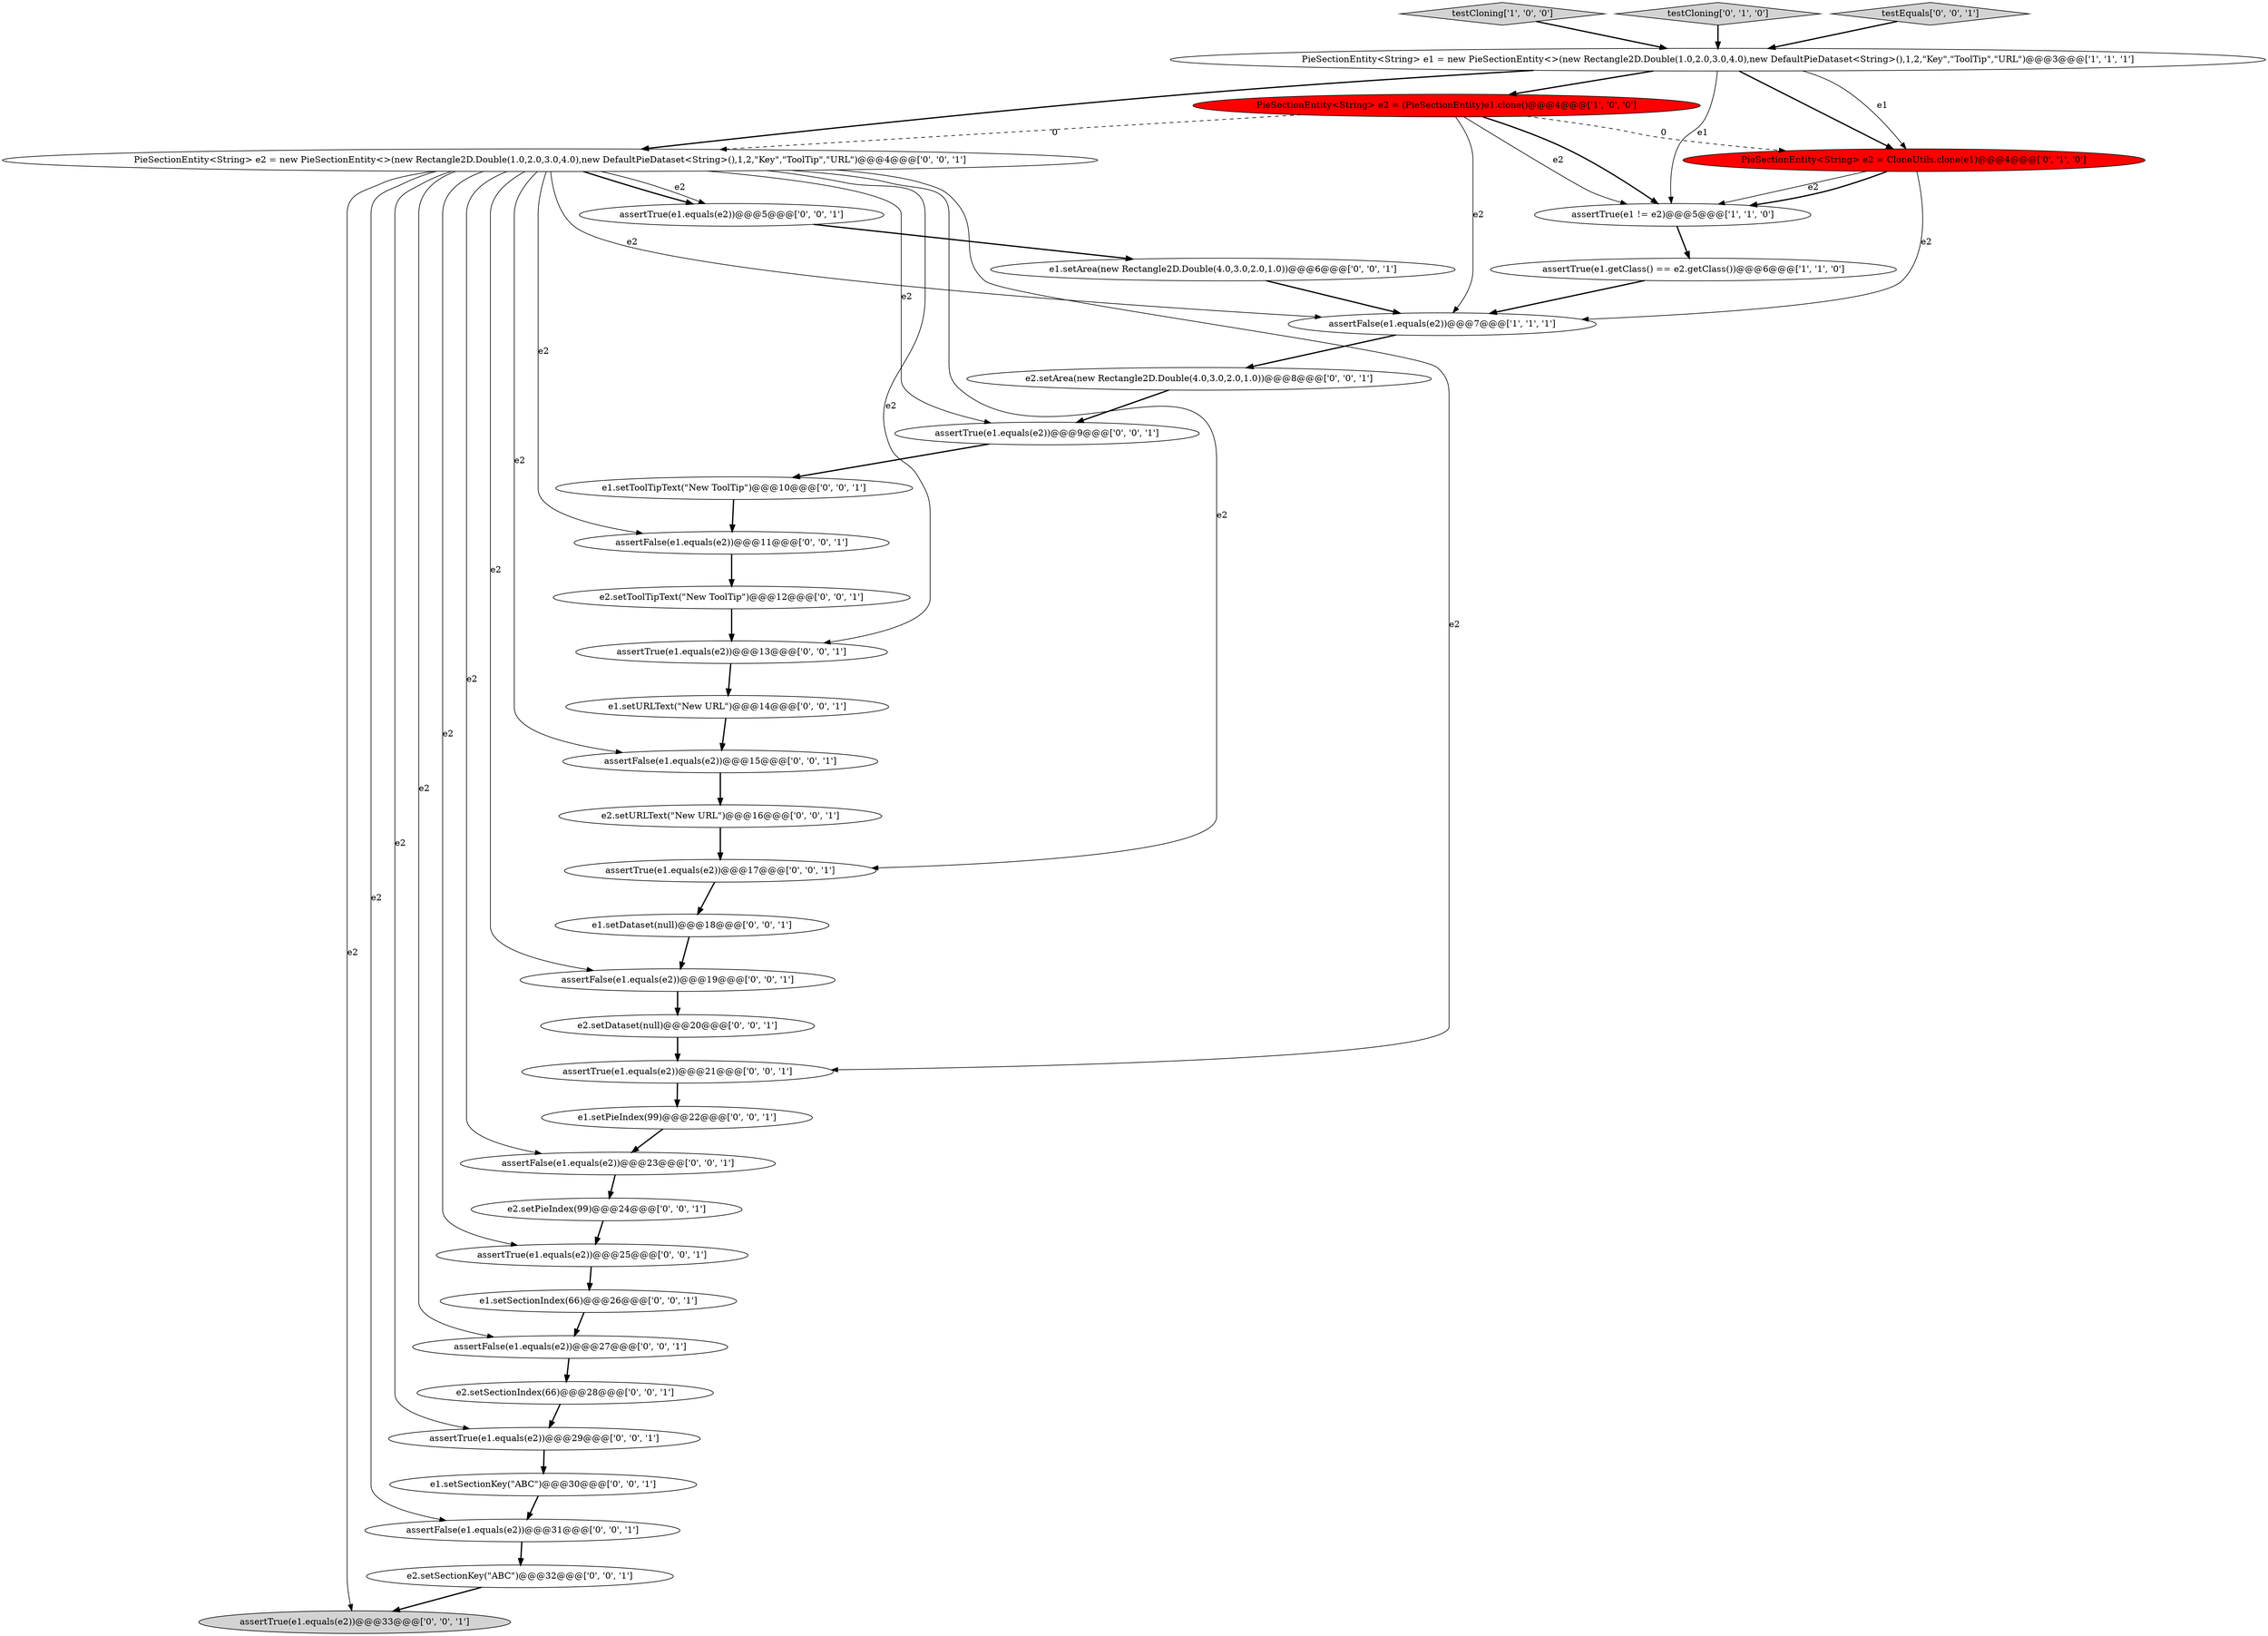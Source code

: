 digraph {
0 [style = filled, label = "testCloning['1', '0', '0']", fillcolor = lightgray, shape = diamond image = "AAA0AAABBB1BBB"];
3 [style = filled, label = "assertTrue(e1.getClass() == e2.getClass())@@@6@@@['1', '1', '0']", fillcolor = white, shape = ellipse image = "AAA0AAABBB1BBB"];
11 [style = filled, label = "e1.setPieIndex(99)@@@22@@@['0', '0', '1']", fillcolor = white, shape = ellipse image = "AAA0AAABBB3BBB"];
13 [style = filled, label = "assertTrue(e1.equals(e2))@@@13@@@['0', '0', '1']", fillcolor = white, shape = ellipse image = "AAA0AAABBB3BBB"];
35 [style = filled, label = "e1.setArea(new Rectangle2D.Double(4.0,3.0,2.0,1.0))@@@6@@@['0', '0', '1']", fillcolor = white, shape = ellipse image = "AAA0AAABBB3BBB"];
21 [style = filled, label = "assertTrue(e1.equals(e2))@@@25@@@['0', '0', '1']", fillcolor = white, shape = ellipse image = "AAA0AAABBB3BBB"];
5 [style = filled, label = "assertTrue(e1 != e2)@@@5@@@['1', '1', '0']", fillcolor = white, shape = ellipse image = "AAA0AAABBB1BBB"];
16 [style = filled, label = "assertTrue(e1.equals(e2))@@@21@@@['0', '0', '1']", fillcolor = white, shape = ellipse image = "AAA0AAABBB3BBB"];
28 [style = filled, label = "e2.setToolTipText(\"New ToolTip\")@@@12@@@['0', '0', '1']", fillcolor = white, shape = ellipse image = "AAA0AAABBB3BBB"];
7 [style = filled, label = "testCloning['0', '1', '0']", fillcolor = lightgray, shape = diamond image = "AAA0AAABBB2BBB"];
2 [style = filled, label = "assertFalse(e1.equals(e2))@@@7@@@['1', '1', '1']", fillcolor = white, shape = ellipse image = "AAA0AAABBB1BBB"];
12 [style = filled, label = "assertFalse(e1.equals(e2))@@@31@@@['0', '0', '1']", fillcolor = white, shape = ellipse image = "AAA0AAABBB3BBB"];
30 [style = filled, label = "e1.setURLText(\"New URL\")@@@14@@@['0', '0', '1']", fillcolor = white, shape = ellipse image = "AAA0AAABBB3BBB"];
24 [style = filled, label = "assertTrue(e1.equals(e2))@@@17@@@['0', '0', '1']", fillcolor = white, shape = ellipse image = "AAA0AAABBB3BBB"];
33 [style = filled, label = "assertTrue(e1.equals(e2))@@@33@@@['0', '0', '1']", fillcolor = lightgray, shape = ellipse image = "AAA0AAABBB3BBB"];
19 [style = filled, label = "PieSectionEntity<String> e2 = new PieSectionEntity<>(new Rectangle2D.Double(1.0,2.0,3.0,4.0),new DefaultPieDataset<String>(),1,2,\"Key\",\"ToolTip\",\"URL\")@@@4@@@['0', '0', '1']", fillcolor = white, shape = ellipse image = "AAA0AAABBB3BBB"];
27 [style = filled, label = "assertFalse(e1.equals(e2))@@@11@@@['0', '0', '1']", fillcolor = white, shape = ellipse image = "AAA0AAABBB3BBB"];
4 [style = filled, label = "PieSectionEntity<String> e2 = (PieSectionEntity)e1.clone()@@@4@@@['1', '0', '0']", fillcolor = red, shape = ellipse image = "AAA1AAABBB1BBB"];
10 [style = filled, label = "e1.setToolTipText(\"New ToolTip\")@@@10@@@['0', '0', '1']", fillcolor = white, shape = ellipse image = "AAA0AAABBB3BBB"];
6 [style = filled, label = "PieSectionEntity<String> e2 = CloneUtils.clone(e1)@@@4@@@['0', '1', '0']", fillcolor = red, shape = ellipse image = "AAA1AAABBB2BBB"];
9 [style = filled, label = "assertFalse(e1.equals(e2))@@@19@@@['0', '0', '1']", fillcolor = white, shape = ellipse image = "AAA0AAABBB3BBB"];
18 [style = filled, label = "e1.setSectionIndex(66)@@@26@@@['0', '0', '1']", fillcolor = white, shape = ellipse image = "AAA0AAABBB3BBB"];
15 [style = filled, label = "assertTrue(e1.equals(e2))@@@29@@@['0', '0', '1']", fillcolor = white, shape = ellipse image = "AAA0AAABBB3BBB"];
29 [style = filled, label = "assertFalse(e1.equals(e2))@@@23@@@['0', '0', '1']", fillcolor = white, shape = ellipse image = "AAA0AAABBB3BBB"];
34 [style = filled, label = "e2.setArea(new Rectangle2D.Double(4.0,3.0,2.0,1.0))@@@8@@@['0', '0', '1']", fillcolor = white, shape = ellipse image = "AAA0AAABBB3BBB"];
20 [style = filled, label = "e2.setSectionIndex(66)@@@28@@@['0', '0', '1']", fillcolor = white, shape = ellipse image = "AAA0AAABBB3BBB"];
32 [style = filled, label = "e1.setSectionKey(\"ABC\")@@@30@@@['0', '0', '1']", fillcolor = white, shape = ellipse image = "AAA0AAABBB3BBB"];
26 [style = filled, label = "assertTrue(e1.equals(e2))@@@5@@@['0', '0', '1']", fillcolor = white, shape = ellipse image = "AAA0AAABBB3BBB"];
36 [style = filled, label = "e2.setDataset(null)@@@20@@@['0', '0', '1']", fillcolor = white, shape = ellipse image = "AAA0AAABBB3BBB"];
25 [style = filled, label = "e2.setSectionKey(\"ABC\")@@@32@@@['0', '0', '1']", fillcolor = white, shape = ellipse image = "AAA0AAABBB3BBB"];
8 [style = filled, label = "e2.setPieIndex(99)@@@24@@@['0', '0', '1']", fillcolor = white, shape = ellipse image = "AAA0AAABBB3BBB"];
17 [style = filled, label = "assertFalse(e1.equals(e2))@@@27@@@['0', '0', '1']", fillcolor = white, shape = ellipse image = "AAA0AAABBB3BBB"];
14 [style = filled, label = "assertTrue(e1.equals(e2))@@@9@@@['0', '0', '1']", fillcolor = white, shape = ellipse image = "AAA0AAABBB3BBB"];
1 [style = filled, label = "PieSectionEntity<String> e1 = new PieSectionEntity<>(new Rectangle2D.Double(1.0,2.0,3.0,4.0),new DefaultPieDataset<String>(),1,2,\"Key\",\"ToolTip\",\"URL\")@@@3@@@['1', '1', '1']", fillcolor = white, shape = ellipse image = "AAA0AAABBB1BBB"];
37 [style = filled, label = "testEquals['0', '0', '1']", fillcolor = lightgray, shape = diamond image = "AAA0AAABBB3BBB"];
22 [style = filled, label = "assertFalse(e1.equals(e2))@@@15@@@['0', '0', '1']", fillcolor = white, shape = ellipse image = "AAA0AAABBB3BBB"];
31 [style = filled, label = "e2.setURLText(\"New URL\")@@@16@@@['0', '0', '1']", fillcolor = white, shape = ellipse image = "AAA0AAABBB3BBB"];
23 [style = filled, label = "e1.setDataset(null)@@@18@@@['0', '0', '1']", fillcolor = white, shape = ellipse image = "AAA0AAABBB3BBB"];
5->3 [style = bold, label=""];
19->15 [style = solid, label="e2"];
29->8 [style = bold, label=""];
19->29 [style = solid, label="e2"];
1->4 [style = bold, label=""];
4->2 [style = solid, label="e2"];
30->22 [style = bold, label=""];
7->1 [style = bold, label=""];
16->11 [style = bold, label=""];
25->33 [style = bold, label=""];
32->12 [style = bold, label=""];
10->27 [style = bold, label=""];
31->24 [style = bold, label=""];
27->28 [style = bold, label=""];
37->1 [style = bold, label=""];
1->5 [style = solid, label="e1"];
2->34 [style = bold, label=""];
35->2 [style = bold, label=""];
6->5 [style = solid, label="e2"];
19->14 [style = solid, label="e2"];
22->31 [style = bold, label=""];
14->10 [style = bold, label=""];
9->36 [style = bold, label=""];
11->29 [style = bold, label=""];
28->13 [style = bold, label=""];
18->17 [style = bold, label=""];
1->6 [style = solid, label="e1"];
13->30 [style = bold, label=""];
4->6 [style = dashed, label="0"];
21->18 [style = bold, label=""];
19->13 [style = solid, label="e2"];
19->16 [style = solid, label="e2"];
19->12 [style = solid, label="e2"];
19->9 [style = solid, label="e2"];
19->17 [style = solid, label="e2"];
6->5 [style = bold, label=""];
4->5 [style = solid, label="e2"];
1->6 [style = bold, label=""];
19->2 [style = solid, label="e2"];
3->2 [style = bold, label=""];
19->24 [style = solid, label="e2"];
0->1 [style = bold, label=""];
19->26 [style = bold, label=""];
12->25 [style = bold, label=""];
19->27 [style = solid, label="e2"];
26->35 [style = bold, label=""];
19->26 [style = solid, label="e2"];
36->16 [style = bold, label=""];
8->21 [style = bold, label=""];
19->33 [style = solid, label="e2"];
4->19 [style = dashed, label="0"];
34->14 [style = bold, label=""];
6->2 [style = solid, label="e2"];
19->21 [style = solid, label="e2"];
1->19 [style = bold, label=""];
19->22 [style = solid, label="e2"];
15->32 [style = bold, label=""];
23->9 [style = bold, label=""];
20->15 [style = bold, label=""];
4->5 [style = bold, label=""];
17->20 [style = bold, label=""];
24->23 [style = bold, label=""];
}
